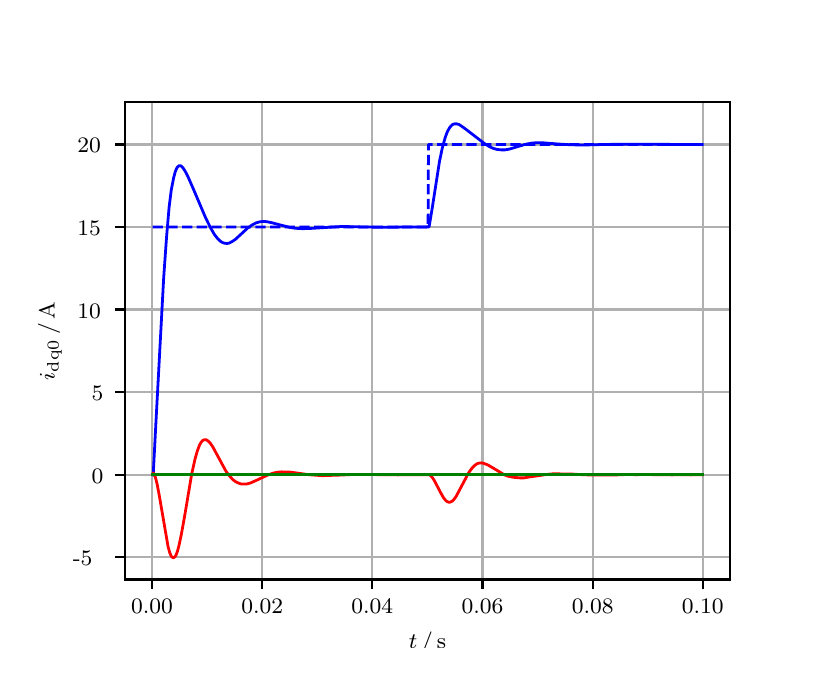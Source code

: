 \begingroup%
\makeatletter%
\begin{pgfpicture}%
\pgfpathrectangle{\pgfpointorigin}{\pgfqpoint{3.9in}{3.1in}}%
\pgfusepath{use as bounding box, clip}%
\begin{pgfscope}%
\pgfsetbuttcap%
\pgfsetmiterjoin%
\definecolor{currentfill}{rgb}{1.0,1.0,1.0}%
\pgfsetfillcolor{currentfill}%
\pgfsetlinewidth{0.0pt}%
\definecolor{currentstroke}{rgb}{1.0,1.0,1.0}%
\pgfsetstrokecolor{currentstroke}%
\pgfsetdash{}{0pt}%
\pgfpathmoveto{\pgfqpoint{0.0in}{0.0in}}%
\pgfpathlineto{\pgfqpoint{3.9in}{0.0in}}%
\pgfpathlineto{\pgfqpoint{3.9in}{3.1in}}%
\pgfpathlineto{\pgfqpoint{0.0in}{3.1in}}%
\pgfpathclose%
\pgfusepath{fill}%
\end{pgfscope}%
\begin{pgfscope}%
\pgfsetbuttcap%
\pgfsetmiterjoin%
\definecolor{currentfill}{rgb}{1.0,1.0,1.0}%
\pgfsetfillcolor{currentfill}%
\pgfsetlinewidth{0.0pt}%
\definecolor{currentstroke}{rgb}{0.0,0.0,0.0}%
\pgfsetstrokecolor{currentstroke}%
\pgfsetstrokeopacity{0.0}%
\pgfsetdash{}{0pt}%
\pgfpathmoveto{\pgfqpoint{0.487in}{0.341in}}%
\pgfpathlineto{\pgfqpoint{3.51in}{0.341in}}%
\pgfpathlineto{\pgfqpoint{3.51in}{2.728in}}%
\pgfpathlineto{\pgfqpoint{0.487in}{2.728in}}%
\pgfpathclose%
\pgfusepath{fill}%
\end{pgfscope}%
\begin{pgfscope}%
\pgfpathrectangle{\pgfqpoint{0.487in}{0.341in}}{\pgfqpoint{3.022in}{2.387in}}%
\pgfusepath{clip}%
\pgfsetrectcap%
\pgfsetroundjoin%
\pgfsetlinewidth{0.803pt}%
\definecolor{currentstroke}{rgb}{0.69,0.69,0.69}%
\pgfsetstrokecolor{currentstroke}%
\pgfsetdash{}{0pt}%
\pgfpathmoveto{\pgfqpoint{0.622in}{0.341in}}%
\pgfpathlineto{\pgfqpoint{0.622in}{2.728in}}%
\pgfusepath{stroke}%
\end{pgfscope}%
\begin{pgfscope}%
\pgfsetbuttcap%
\pgfsetroundjoin%
\definecolor{currentfill}{rgb}{0.0,0.0,0.0}%
\pgfsetfillcolor{currentfill}%
\pgfsetlinewidth{0.803pt}%
\definecolor{currentstroke}{rgb}{0.0,0.0,0.0}%
\pgfsetstrokecolor{currentstroke}%
\pgfsetdash{}{0pt}%
\pgfsys@defobject{currentmarker}{\pgfqpoint{0.0in}{-0.049in}}{\pgfqpoint{0.0in}{0.0in}}{%
\pgfpathmoveto{\pgfqpoint{0.0in}{0.0in}}%
\pgfpathlineto{\pgfqpoint{0.0in}{-0.049in}}%
\pgfusepath{stroke,fill}%
}%
\begin{pgfscope}%
\pgfsys@transformshift{0.622in}{0.341in}%
\pgfsys@useobject{currentmarker}{}%
\end{pgfscope}%
\end{pgfscope}%
\begin{pgfscope}%
\definecolor{textcolor}{rgb}{0.0,0.0,0.0}%
\pgfsetstrokecolor{textcolor}%
\pgfsetfillcolor{textcolor}%
\pgftext[x=0.622in,y=0.244in,,top]{\color{textcolor}\rmfamily\fontsize{8.0}{9.6}\selectfont 0.00}%
\end{pgfscope}%
\begin{pgfscope}%
\pgfpathrectangle{\pgfqpoint{0.487in}{0.341in}}{\pgfqpoint{3.022in}{2.387in}}%
\pgfusepath{clip}%
\pgfsetrectcap%
\pgfsetroundjoin%
\pgfsetlinewidth{0.803pt}%
\definecolor{currentstroke}{rgb}{0.69,0.69,0.69}%
\pgfsetstrokecolor{currentstroke}%
\pgfsetdash{}{0pt}%
\pgfpathmoveto{\pgfqpoint{1.173in}{0.341in}}%
\pgfpathlineto{\pgfqpoint{1.173in}{2.728in}}%
\pgfusepath{stroke}%
\end{pgfscope}%
\begin{pgfscope}%
\pgfsetbuttcap%
\pgfsetroundjoin%
\definecolor{currentfill}{rgb}{0.0,0.0,0.0}%
\pgfsetfillcolor{currentfill}%
\pgfsetlinewidth{0.803pt}%
\definecolor{currentstroke}{rgb}{0.0,0.0,0.0}%
\pgfsetstrokecolor{currentstroke}%
\pgfsetdash{}{0pt}%
\pgfsys@defobject{currentmarker}{\pgfqpoint{0.0in}{-0.049in}}{\pgfqpoint{0.0in}{0.0in}}{%
\pgfpathmoveto{\pgfqpoint{0.0in}{0.0in}}%
\pgfpathlineto{\pgfqpoint{0.0in}{-0.049in}}%
\pgfusepath{stroke,fill}%
}%
\begin{pgfscope}%
\pgfsys@transformshift{1.173in}{0.341in}%
\pgfsys@useobject{currentmarker}{}%
\end{pgfscope}%
\end{pgfscope}%
\begin{pgfscope}%
\definecolor{textcolor}{rgb}{0.0,0.0,0.0}%
\pgfsetstrokecolor{textcolor}%
\pgfsetfillcolor{textcolor}%
\pgftext[x=1.173in,y=0.244in,,top]{\color{textcolor}\rmfamily\fontsize{8.0}{9.6}\selectfont 0.02}%
\end{pgfscope}%
\begin{pgfscope}%
\pgfpathrectangle{\pgfqpoint{0.487in}{0.341in}}{\pgfqpoint{3.022in}{2.387in}}%
\pgfusepath{clip}%
\pgfsetrectcap%
\pgfsetroundjoin%
\pgfsetlinewidth{0.803pt}%
\definecolor{currentstroke}{rgb}{0.69,0.69,0.69}%
\pgfsetstrokecolor{currentstroke}%
\pgfsetdash{}{0pt}%
\pgfpathmoveto{\pgfqpoint{1.723in}{0.341in}}%
\pgfpathlineto{\pgfqpoint{1.723in}{2.728in}}%
\pgfusepath{stroke}%
\end{pgfscope}%
\begin{pgfscope}%
\pgfsetbuttcap%
\pgfsetroundjoin%
\definecolor{currentfill}{rgb}{0.0,0.0,0.0}%
\pgfsetfillcolor{currentfill}%
\pgfsetlinewidth{0.803pt}%
\definecolor{currentstroke}{rgb}{0.0,0.0,0.0}%
\pgfsetstrokecolor{currentstroke}%
\pgfsetdash{}{0pt}%
\pgfsys@defobject{currentmarker}{\pgfqpoint{0.0in}{-0.049in}}{\pgfqpoint{0.0in}{0.0in}}{%
\pgfpathmoveto{\pgfqpoint{0.0in}{0.0in}}%
\pgfpathlineto{\pgfqpoint{0.0in}{-0.049in}}%
\pgfusepath{stroke,fill}%
}%
\begin{pgfscope}%
\pgfsys@transformshift{1.723in}{0.341in}%
\pgfsys@useobject{currentmarker}{}%
\end{pgfscope}%
\end{pgfscope}%
\begin{pgfscope}%
\definecolor{textcolor}{rgb}{0.0,0.0,0.0}%
\pgfsetstrokecolor{textcolor}%
\pgfsetfillcolor{textcolor}%
\pgftext[x=1.723in,y=0.244in,,top]{\color{textcolor}\rmfamily\fontsize{8.0}{9.6}\selectfont 0.04}%
\end{pgfscope}%
\begin{pgfscope}%
\pgfpathrectangle{\pgfqpoint{0.487in}{0.341in}}{\pgfqpoint{3.022in}{2.387in}}%
\pgfusepath{clip}%
\pgfsetrectcap%
\pgfsetroundjoin%
\pgfsetlinewidth{0.803pt}%
\definecolor{currentstroke}{rgb}{0.69,0.69,0.69}%
\pgfsetstrokecolor{currentstroke}%
\pgfsetdash{}{0pt}%
\pgfpathmoveto{\pgfqpoint{2.274in}{0.341in}}%
\pgfpathlineto{\pgfqpoint{2.274in}{2.728in}}%
\pgfusepath{stroke}%
\end{pgfscope}%
\begin{pgfscope}%
\pgfsetbuttcap%
\pgfsetroundjoin%
\definecolor{currentfill}{rgb}{0.0,0.0,0.0}%
\pgfsetfillcolor{currentfill}%
\pgfsetlinewidth{0.803pt}%
\definecolor{currentstroke}{rgb}{0.0,0.0,0.0}%
\pgfsetstrokecolor{currentstroke}%
\pgfsetdash{}{0pt}%
\pgfsys@defobject{currentmarker}{\pgfqpoint{0.0in}{-0.049in}}{\pgfqpoint{0.0in}{0.0in}}{%
\pgfpathmoveto{\pgfqpoint{0.0in}{0.0in}}%
\pgfpathlineto{\pgfqpoint{0.0in}{-0.049in}}%
\pgfusepath{stroke,fill}%
}%
\begin{pgfscope}%
\pgfsys@transformshift{2.274in}{0.341in}%
\pgfsys@useobject{currentmarker}{}%
\end{pgfscope}%
\end{pgfscope}%
\begin{pgfscope}%
\definecolor{textcolor}{rgb}{0.0,0.0,0.0}%
\pgfsetstrokecolor{textcolor}%
\pgfsetfillcolor{textcolor}%
\pgftext[x=2.274in,y=0.244in,,top]{\color{textcolor}\rmfamily\fontsize{8.0}{9.6}\selectfont 0.06}%
\end{pgfscope}%
\begin{pgfscope}%
\pgfpathrectangle{\pgfqpoint{0.487in}{0.341in}}{\pgfqpoint{3.022in}{2.387in}}%
\pgfusepath{clip}%
\pgfsetrectcap%
\pgfsetroundjoin%
\pgfsetlinewidth{0.803pt}%
\definecolor{currentstroke}{rgb}{0.69,0.69,0.69}%
\pgfsetstrokecolor{currentstroke}%
\pgfsetdash{}{0pt}%
\pgfpathmoveto{\pgfqpoint{2.825in}{0.341in}}%
\pgfpathlineto{\pgfqpoint{2.825in}{2.728in}}%
\pgfusepath{stroke}%
\end{pgfscope}%
\begin{pgfscope}%
\pgfsetbuttcap%
\pgfsetroundjoin%
\definecolor{currentfill}{rgb}{0.0,0.0,0.0}%
\pgfsetfillcolor{currentfill}%
\pgfsetlinewidth{0.803pt}%
\definecolor{currentstroke}{rgb}{0.0,0.0,0.0}%
\pgfsetstrokecolor{currentstroke}%
\pgfsetdash{}{0pt}%
\pgfsys@defobject{currentmarker}{\pgfqpoint{0.0in}{-0.049in}}{\pgfqpoint{0.0in}{0.0in}}{%
\pgfpathmoveto{\pgfqpoint{0.0in}{0.0in}}%
\pgfpathlineto{\pgfqpoint{0.0in}{-0.049in}}%
\pgfusepath{stroke,fill}%
}%
\begin{pgfscope}%
\pgfsys@transformshift{2.825in}{0.341in}%
\pgfsys@useobject{currentmarker}{}%
\end{pgfscope}%
\end{pgfscope}%
\begin{pgfscope}%
\definecolor{textcolor}{rgb}{0.0,0.0,0.0}%
\pgfsetstrokecolor{textcolor}%
\pgfsetfillcolor{textcolor}%
\pgftext[x=2.825in,y=0.244in,,top]{\color{textcolor}\rmfamily\fontsize{8.0}{9.6}\selectfont 0.08}%
\end{pgfscope}%
\begin{pgfscope}%
\pgfpathrectangle{\pgfqpoint{0.487in}{0.341in}}{\pgfqpoint{3.022in}{2.387in}}%
\pgfusepath{clip}%
\pgfsetrectcap%
\pgfsetroundjoin%
\pgfsetlinewidth{0.803pt}%
\definecolor{currentstroke}{rgb}{0.69,0.69,0.69}%
\pgfsetstrokecolor{currentstroke}%
\pgfsetdash{}{0pt}%
\pgfpathmoveto{\pgfqpoint{3.375in}{0.341in}}%
\pgfpathlineto{\pgfqpoint{3.375in}{2.728in}}%
\pgfusepath{stroke}%
\end{pgfscope}%
\begin{pgfscope}%
\pgfsetbuttcap%
\pgfsetroundjoin%
\definecolor{currentfill}{rgb}{0.0,0.0,0.0}%
\pgfsetfillcolor{currentfill}%
\pgfsetlinewidth{0.803pt}%
\definecolor{currentstroke}{rgb}{0.0,0.0,0.0}%
\pgfsetstrokecolor{currentstroke}%
\pgfsetdash{}{0pt}%
\pgfsys@defobject{currentmarker}{\pgfqpoint{0.0in}{-0.049in}}{\pgfqpoint{0.0in}{0.0in}}{%
\pgfpathmoveto{\pgfqpoint{0.0in}{0.0in}}%
\pgfpathlineto{\pgfqpoint{0.0in}{-0.049in}}%
\pgfusepath{stroke,fill}%
}%
\begin{pgfscope}%
\pgfsys@transformshift{3.375in}{0.341in}%
\pgfsys@useobject{currentmarker}{}%
\end{pgfscope}%
\end{pgfscope}%
\begin{pgfscope}%
\definecolor{textcolor}{rgb}{0.0,0.0,0.0}%
\pgfsetstrokecolor{textcolor}%
\pgfsetfillcolor{textcolor}%
\pgftext[x=3.375in,y=0.244in,,top]{\color{textcolor}\rmfamily\fontsize{8.0}{9.6}\selectfont 0.10}%
\end{pgfscope}%
\begin{pgfscope}%
\definecolor{textcolor}{rgb}{0.0,0.0,0.0}%
\pgfsetstrokecolor{textcolor}%
\pgfsetfillcolor{textcolor}%
\pgftext[x=1.999in,y=0.081in,,top]{\color{textcolor}\rmfamily\fontsize{8.0}{9.6}\selectfont \(\displaystyle t\,/\,\mathrm{s}\)}%
\end{pgfscope}%
\begin{pgfscope}%
\pgfpathrectangle{\pgfqpoint{0.487in}{0.341in}}{\pgfqpoint{3.022in}{2.387in}}%
\pgfusepath{clip}%
\pgfsetrectcap%
\pgfsetroundjoin%
\pgfsetlinewidth{0.803pt}%
\definecolor{currentstroke}{rgb}{0.69,0.69,0.69}%
\pgfsetstrokecolor{currentstroke}%
\pgfsetdash{}{0pt}%
\pgfpathmoveto{\pgfqpoint{0.487in}{0.452in}}%
\pgfpathlineto{\pgfqpoint{3.51in}{0.452in}}%
\pgfusepath{stroke}%
\end{pgfscope}%
\begin{pgfscope}%
\pgfsetbuttcap%
\pgfsetroundjoin%
\definecolor{currentfill}{rgb}{0.0,0.0,0.0}%
\pgfsetfillcolor{currentfill}%
\pgfsetlinewidth{0.803pt}%
\definecolor{currentstroke}{rgb}{0.0,0.0,0.0}%
\pgfsetstrokecolor{currentstroke}%
\pgfsetdash{}{0pt}%
\pgfsys@defobject{currentmarker}{\pgfqpoint{-0.049in}{0.0in}}{\pgfqpoint{-0.0in}{0.0in}}{%
\pgfpathmoveto{\pgfqpoint{-0.0in}{0.0in}}%
\pgfpathlineto{\pgfqpoint{-0.049in}{0.0in}}%
\pgfusepath{stroke,fill}%
}%
\begin{pgfscope}%
\pgfsys@transformshift{0.487in}{0.452in}%
\pgfsys@useobject{currentmarker}{}%
\end{pgfscope}%
\end{pgfscope}%
\begin{pgfscope}%
\definecolor{textcolor}{rgb}{0.0,0.0,0.0}%
\pgfsetstrokecolor{textcolor}%
\pgfsetfillcolor{textcolor}%
\pgftext[x=0.226in, y=0.41in, left, base]{\color{textcolor}\rmfamily\fontsize{8.0}{9.6}\selectfont −5}%
\end{pgfscope}%
\begin{pgfscope}%
\pgfpathrectangle{\pgfqpoint{0.487in}{0.341in}}{\pgfqpoint{3.022in}{2.387in}}%
\pgfusepath{clip}%
\pgfsetrectcap%
\pgfsetroundjoin%
\pgfsetlinewidth{0.803pt}%
\definecolor{currentstroke}{rgb}{0.69,0.69,0.69}%
\pgfsetstrokecolor{currentstroke}%
\pgfsetdash{}{0pt}%
\pgfpathmoveto{\pgfqpoint{0.487in}{0.865in}}%
\pgfpathlineto{\pgfqpoint{3.51in}{0.865in}}%
\pgfusepath{stroke}%
\end{pgfscope}%
\begin{pgfscope}%
\pgfsetbuttcap%
\pgfsetroundjoin%
\definecolor{currentfill}{rgb}{0.0,0.0,0.0}%
\pgfsetfillcolor{currentfill}%
\pgfsetlinewidth{0.803pt}%
\definecolor{currentstroke}{rgb}{0.0,0.0,0.0}%
\pgfsetstrokecolor{currentstroke}%
\pgfsetdash{}{0pt}%
\pgfsys@defobject{currentmarker}{\pgfqpoint{-0.049in}{0.0in}}{\pgfqpoint{-0.0in}{0.0in}}{%
\pgfpathmoveto{\pgfqpoint{-0.0in}{0.0in}}%
\pgfpathlineto{\pgfqpoint{-0.049in}{0.0in}}%
\pgfusepath{stroke,fill}%
}%
\begin{pgfscope}%
\pgfsys@transformshift{0.487in}{0.865in}%
\pgfsys@useobject{currentmarker}{}%
\end{pgfscope}%
\end{pgfscope}%
\begin{pgfscope}%
\definecolor{textcolor}{rgb}{0.0,0.0,0.0}%
\pgfsetstrokecolor{textcolor}%
\pgfsetfillcolor{textcolor}%
\pgftext[x=0.32in, y=0.823in, left, base]{\color{textcolor}\rmfamily\fontsize{8.0}{9.6}\selectfont 0}%
\end{pgfscope}%
\begin{pgfscope}%
\pgfpathrectangle{\pgfqpoint{0.487in}{0.341in}}{\pgfqpoint{3.022in}{2.387in}}%
\pgfusepath{clip}%
\pgfsetrectcap%
\pgfsetroundjoin%
\pgfsetlinewidth{0.803pt}%
\definecolor{currentstroke}{rgb}{0.69,0.69,0.69}%
\pgfsetstrokecolor{currentstroke}%
\pgfsetdash{}{0pt}%
\pgfpathmoveto{\pgfqpoint{0.487in}{1.278in}}%
\pgfpathlineto{\pgfqpoint{3.51in}{1.278in}}%
\pgfusepath{stroke}%
\end{pgfscope}%
\begin{pgfscope}%
\pgfsetbuttcap%
\pgfsetroundjoin%
\definecolor{currentfill}{rgb}{0.0,0.0,0.0}%
\pgfsetfillcolor{currentfill}%
\pgfsetlinewidth{0.803pt}%
\definecolor{currentstroke}{rgb}{0.0,0.0,0.0}%
\pgfsetstrokecolor{currentstroke}%
\pgfsetdash{}{0pt}%
\pgfsys@defobject{currentmarker}{\pgfqpoint{-0.049in}{0.0in}}{\pgfqpoint{-0.0in}{0.0in}}{%
\pgfpathmoveto{\pgfqpoint{-0.0in}{0.0in}}%
\pgfpathlineto{\pgfqpoint{-0.049in}{0.0in}}%
\pgfusepath{stroke,fill}%
}%
\begin{pgfscope}%
\pgfsys@transformshift{0.487in}{1.278in}%
\pgfsys@useobject{currentmarker}{}%
\end{pgfscope}%
\end{pgfscope}%
\begin{pgfscope}%
\definecolor{textcolor}{rgb}{0.0,0.0,0.0}%
\pgfsetstrokecolor{textcolor}%
\pgfsetfillcolor{textcolor}%
\pgftext[x=0.32in, y=1.236in, left, base]{\color{textcolor}\rmfamily\fontsize{8.0}{9.6}\selectfont 5}%
\end{pgfscope}%
\begin{pgfscope}%
\pgfpathrectangle{\pgfqpoint{0.487in}{0.341in}}{\pgfqpoint{3.022in}{2.387in}}%
\pgfusepath{clip}%
\pgfsetrectcap%
\pgfsetroundjoin%
\pgfsetlinewidth{0.803pt}%
\definecolor{currentstroke}{rgb}{0.69,0.69,0.69}%
\pgfsetstrokecolor{currentstroke}%
\pgfsetdash{}{0pt}%
\pgfpathmoveto{\pgfqpoint{0.487in}{1.691in}}%
\pgfpathlineto{\pgfqpoint{3.51in}{1.691in}}%
\pgfusepath{stroke}%
\end{pgfscope}%
\begin{pgfscope}%
\pgfsetbuttcap%
\pgfsetroundjoin%
\definecolor{currentfill}{rgb}{0.0,0.0,0.0}%
\pgfsetfillcolor{currentfill}%
\pgfsetlinewidth{0.803pt}%
\definecolor{currentstroke}{rgb}{0.0,0.0,0.0}%
\pgfsetstrokecolor{currentstroke}%
\pgfsetdash{}{0pt}%
\pgfsys@defobject{currentmarker}{\pgfqpoint{-0.049in}{0.0in}}{\pgfqpoint{-0.0in}{0.0in}}{%
\pgfpathmoveto{\pgfqpoint{-0.0in}{0.0in}}%
\pgfpathlineto{\pgfqpoint{-0.049in}{0.0in}}%
\pgfusepath{stroke,fill}%
}%
\begin{pgfscope}%
\pgfsys@transformshift{0.487in}{1.691in}%
\pgfsys@useobject{currentmarker}{}%
\end{pgfscope}%
\end{pgfscope}%
\begin{pgfscope}%
\definecolor{textcolor}{rgb}{0.0,0.0,0.0}%
\pgfsetstrokecolor{textcolor}%
\pgfsetfillcolor{textcolor}%
\pgftext[x=0.249in, y=1.648in, left, base]{\color{textcolor}\rmfamily\fontsize{8.0}{9.6}\selectfont 10}%
\end{pgfscope}%
\begin{pgfscope}%
\pgfpathrectangle{\pgfqpoint{0.487in}{0.341in}}{\pgfqpoint{3.022in}{2.387in}}%
\pgfusepath{clip}%
\pgfsetrectcap%
\pgfsetroundjoin%
\pgfsetlinewidth{0.803pt}%
\definecolor{currentstroke}{rgb}{0.69,0.69,0.69}%
\pgfsetstrokecolor{currentstroke}%
\pgfsetdash{}{0pt}%
\pgfpathmoveto{\pgfqpoint{0.487in}{2.103in}}%
\pgfpathlineto{\pgfqpoint{3.51in}{2.103in}}%
\pgfusepath{stroke}%
\end{pgfscope}%
\begin{pgfscope}%
\pgfsetbuttcap%
\pgfsetroundjoin%
\definecolor{currentfill}{rgb}{0.0,0.0,0.0}%
\pgfsetfillcolor{currentfill}%
\pgfsetlinewidth{0.803pt}%
\definecolor{currentstroke}{rgb}{0.0,0.0,0.0}%
\pgfsetstrokecolor{currentstroke}%
\pgfsetdash{}{0pt}%
\pgfsys@defobject{currentmarker}{\pgfqpoint{-0.049in}{0.0in}}{\pgfqpoint{-0.0in}{0.0in}}{%
\pgfpathmoveto{\pgfqpoint{-0.0in}{0.0in}}%
\pgfpathlineto{\pgfqpoint{-0.049in}{0.0in}}%
\pgfusepath{stroke,fill}%
}%
\begin{pgfscope}%
\pgfsys@transformshift{0.487in}{2.103in}%
\pgfsys@useobject{currentmarker}{}%
\end{pgfscope}%
\end{pgfscope}%
\begin{pgfscope}%
\definecolor{textcolor}{rgb}{0.0,0.0,0.0}%
\pgfsetstrokecolor{textcolor}%
\pgfsetfillcolor{textcolor}%
\pgftext[x=0.249in, y=2.061in, left, base]{\color{textcolor}\rmfamily\fontsize{8.0}{9.6}\selectfont 15}%
\end{pgfscope}%
\begin{pgfscope}%
\pgfpathrectangle{\pgfqpoint{0.487in}{0.341in}}{\pgfqpoint{3.022in}{2.387in}}%
\pgfusepath{clip}%
\pgfsetrectcap%
\pgfsetroundjoin%
\pgfsetlinewidth{0.803pt}%
\definecolor{currentstroke}{rgb}{0.69,0.69,0.69}%
\pgfsetstrokecolor{currentstroke}%
\pgfsetdash{}{0pt}%
\pgfpathmoveto{\pgfqpoint{0.487in}{2.516in}}%
\pgfpathlineto{\pgfqpoint{3.51in}{2.516in}}%
\pgfusepath{stroke}%
\end{pgfscope}%
\begin{pgfscope}%
\pgfsetbuttcap%
\pgfsetroundjoin%
\definecolor{currentfill}{rgb}{0.0,0.0,0.0}%
\pgfsetfillcolor{currentfill}%
\pgfsetlinewidth{0.803pt}%
\definecolor{currentstroke}{rgb}{0.0,0.0,0.0}%
\pgfsetstrokecolor{currentstroke}%
\pgfsetdash{}{0pt}%
\pgfsys@defobject{currentmarker}{\pgfqpoint{-0.049in}{0.0in}}{\pgfqpoint{-0.0in}{0.0in}}{%
\pgfpathmoveto{\pgfqpoint{-0.0in}{0.0in}}%
\pgfpathlineto{\pgfqpoint{-0.049in}{0.0in}}%
\pgfusepath{stroke,fill}%
}%
\begin{pgfscope}%
\pgfsys@transformshift{0.487in}{2.516in}%
\pgfsys@useobject{currentmarker}{}%
\end{pgfscope}%
\end{pgfscope}%
\begin{pgfscope}%
\definecolor{textcolor}{rgb}{0.0,0.0,0.0}%
\pgfsetstrokecolor{textcolor}%
\pgfsetfillcolor{textcolor}%
\pgftext[x=0.249in, y=2.474in, left, base]{\color{textcolor}\rmfamily\fontsize{8.0}{9.6}\selectfont 20}%
\end{pgfscope}%
\begin{pgfscope}%
\definecolor{textcolor}{rgb}{0.0,0.0,0.0}%
\pgfsetstrokecolor{textcolor}%
\pgfsetfillcolor{textcolor}%
\pgftext[x=0.171in,y=1.534in,,bottom,rotate=90.0]{\color{textcolor}\rmfamily\fontsize{8.0}{9.6}\selectfont \(\displaystyle i_{\mathrm{dq0}}\,/\,\mathrm{A}\)}%
\end{pgfscope}%
\begin{pgfscope}%
\pgfpathrectangle{\pgfqpoint{0.487in}{0.341in}}{\pgfqpoint{3.022in}{2.387in}}%
\pgfusepath{clip}%
\pgfsetrectcap%
\pgfsetroundjoin%
\pgfsetlinewidth{1.004pt}%
\definecolor{currentstroke}{rgb}{0.0,0.0,1.0}%
\pgfsetstrokecolor{currentstroke}%
\pgfsetdash{}{0pt}%
\pgfpathmoveto{\pgfqpoint{0.625in}{0.865in}}%
\pgfpathlineto{\pgfqpoint{0.628in}{0.871in}}%
\pgfpathlineto{\pgfqpoint{0.641in}{1.121in}}%
\pgfpathlineto{\pgfqpoint{0.68in}{1.849in}}%
\pgfpathlineto{\pgfqpoint{0.694in}{2.048in}}%
\pgfpathlineto{\pgfqpoint{0.707in}{2.201in}}%
\pgfpathlineto{\pgfqpoint{0.718in}{2.289in}}%
\pgfpathlineto{\pgfqpoint{0.73in}{2.35in}}%
\pgfpathlineto{\pgfqpoint{0.738in}{2.38in}}%
\pgfpathlineto{\pgfqpoint{0.746in}{2.399in}}%
\pgfpathlineto{\pgfqpoint{0.752in}{2.406in}}%
\pgfpathlineto{\pgfqpoint{0.757in}{2.41in}}%
\pgfpathlineto{\pgfqpoint{0.763in}{2.41in}}%
\pgfpathlineto{\pgfqpoint{0.768in}{2.408in}}%
\pgfpathlineto{\pgfqpoint{0.776in}{2.4in}}%
\pgfpathlineto{\pgfqpoint{0.787in}{2.383in}}%
\pgfpathlineto{\pgfqpoint{0.801in}{2.356in}}%
\pgfpathlineto{\pgfqpoint{0.826in}{2.299in}}%
\pgfpathlineto{\pgfqpoint{0.889in}{2.151in}}%
\pgfpathlineto{\pgfqpoint{0.914in}{2.1in}}%
\pgfpathlineto{\pgfqpoint{0.933in}{2.067in}}%
\pgfpathlineto{\pgfqpoint{0.95in}{2.045in}}%
\pgfpathlineto{\pgfqpoint{0.964in}{2.032in}}%
\pgfpathlineto{\pgfqpoint{0.975in}{2.025in}}%
\pgfpathlineto{\pgfqpoint{0.986in}{2.022in}}%
\pgfpathlineto{\pgfqpoint{0.997in}{2.021in}}%
\pgfpathlineto{\pgfqpoint{1.008in}{2.023in}}%
\pgfpathlineto{\pgfqpoint{1.021in}{2.03in}}%
\pgfpathlineto{\pgfqpoint{1.038in}{2.041in}}%
\pgfpathlineto{\pgfqpoint{1.063in}{2.064in}}%
\pgfpathlineto{\pgfqpoint{1.101in}{2.099in}}%
\pgfpathlineto{\pgfqpoint{1.123in}{2.114in}}%
\pgfpathlineto{\pgfqpoint{1.142in}{2.124in}}%
\pgfpathlineto{\pgfqpoint{1.159in}{2.129in}}%
\pgfpathlineto{\pgfqpoint{1.176in}{2.131in}}%
\pgfpathlineto{\pgfqpoint{1.195in}{2.13in}}%
\pgfpathlineto{\pgfqpoint{1.22in}{2.125in}}%
\pgfpathlineto{\pgfqpoint{1.261in}{2.114in}}%
\pgfpathlineto{\pgfqpoint{1.308in}{2.102in}}%
\pgfpathlineto{\pgfqpoint{1.338in}{2.097in}}%
\pgfpathlineto{\pgfqpoint{1.374in}{2.095in}}%
\pgfpathlineto{\pgfqpoint{1.41in}{2.096in}}%
\pgfpathlineto{\pgfqpoint{1.572in}{2.106in}}%
\pgfpathlineto{\pgfqpoint{1.657in}{2.104in}}%
\pgfpathlineto{\pgfqpoint{1.762in}{2.102in}}%
\pgfpathlineto{\pgfqpoint{2.007in}{2.104in}}%
\pgfpathlineto{\pgfqpoint{2.021in}{2.187in}}%
\pgfpathlineto{\pgfqpoint{2.059in}{2.431in}}%
\pgfpathlineto{\pgfqpoint{2.073in}{2.498in}}%
\pgfpathlineto{\pgfqpoint{2.087in}{2.549in}}%
\pgfpathlineto{\pgfqpoint{2.098in}{2.579in}}%
\pgfpathlineto{\pgfqpoint{2.109in}{2.599in}}%
\pgfpathlineto{\pgfqpoint{2.117in}{2.609in}}%
\pgfpathlineto{\pgfqpoint{2.125in}{2.616in}}%
\pgfpathlineto{\pgfqpoint{2.134in}{2.619in}}%
\pgfpathlineto{\pgfqpoint{2.145in}{2.619in}}%
\pgfpathlineto{\pgfqpoint{2.156in}{2.616in}}%
\pgfpathlineto{\pgfqpoint{2.169in}{2.608in}}%
\pgfpathlineto{\pgfqpoint{2.191in}{2.592in}}%
\pgfpathlineto{\pgfqpoint{2.282in}{2.522in}}%
\pgfpathlineto{\pgfqpoint{2.307in}{2.506in}}%
\pgfpathlineto{\pgfqpoint{2.329in}{2.496in}}%
\pgfpathlineto{\pgfqpoint{2.348in}{2.491in}}%
\pgfpathlineto{\pgfqpoint{2.368in}{2.489in}}%
\pgfpathlineto{\pgfqpoint{2.387in}{2.489in}}%
\pgfpathlineto{\pgfqpoint{2.409in}{2.493in}}%
\pgfpathlineto{\pgfqpoint{2.439in}{2.502in}}%
\pgfpathlineto{\pgfqpoint{2.489in}{2.517in}}%
\pgfpathlineto{\pgfqpoint{2.522in}{2.523in}}%
\pgfpathlineto{\pgfqpoint{2.549in}{2.525in}}%
\pgfpathlineto{\pgfqpoint{2.582in}{2.524in}}%
\pgfpathlineto{\pgfqpoint{2.643in}{2.519in}}%
\pgfpathlineto{\pgfqpoint{2.704in}{2.515in}}%
\pgfpathlineto{\pgfqpoint{2.77in}{2.513in}}%
\pgfpathlineto{\pgfqpoint{2.883in}{2.516in}}%
\pgfpathlineto{\pgfqpoint{2.96in}{2.517in}}%
\pgfpathlineto{\pgfqpoint{3.373in}{2.516in}}%
\pgfpathlineto{\pgfqpoint{3.373in}{2.516in}}%
\pgfusepath{stroke}%
\end{pgfscope}%
\begin{pgfscope}%
\pgfpathrectangle{\pgfqpoint{0.487in}{0.341in}}{\pgfqpoint{3.022in}{2.387in}}%
\pgfusepath{clip}%
\pgfsetrectcap%
\pgfsetroundjoin%
\pgfsetlinewidth{1.004pt}%
\definecolor{currentstroke}{rgb}{1.0,0.0,0.0}%
\pgfsetstrokecolor{currentstroke}%
\pgfsetdash{}{0pt}%
\pgfpathmoveto{\pgfqpoint{0.625in}{0.865in}}%
\pgfpathlineto{\pgfqpoint{0.628in}{0.874in}}%
\pgfpathlineto{\pgfqpoint{0.633in}{0.866in}}%
\pgfpathlineto{\pgfqpoint{0.639in}{0.851in}}%
\pgfpathlineto{\pgfqpoint{0.647in}{0.819in}}%
\pgfpathlineto{\pgfqpoint{0.658in}{0.761in}}%
\pgfpathlineto{\pgfqpoint{0.702in}{0.505in}}%
\pgfpathlineto{\pgfqpoint{0.71in}{0.476in}}%
\pgfpathlineto{\pgfqpoint{0.718in}{0.457in}}%
\pgfpathlineto{\pgfqpoint{0.724in}{0.451in}}%
\pgfpathlineto{\pgfqpoint{0.73in}{0.45in}}%
\pgfpathlineto{\pgfqpoint{0.735in}{0.453in}}%
\pgfpathlineto{\pgfqpoint{0.741in}{0.461in}}%
\pgfpathlineto{\pgfqpoint{0.749in}{0.482in}}%
\pgfpathlineto{\pgfqpoint{0.757in}{0.513in}}%
\pgfpathlineto{\pgfqpoint{0.768in}{0.565in}}%
\pgfpathlineto{\pgfqpoint{0.785in}{0.659in}}%
\pgfpathlineto{\pgfqpoint{0.82in}{0.868in}}%
\pgfpathlineto{\pgfqpoint{0.837in}{0.944in}}%
\pgfpathlineto{\pgfqpoint{0.848in}{0.983in}}%
\pgfpathlineto{\pgfqpoint{0.859in}{1.012in}}%
\pgfpathlineto{\pgfqpoint{0.867in}{1.027in}}%
\pgfpathlineto{\pgfqpoint{0.875in}{1.036in}}%
\pgfpathlineto{\pgfqpoint{0.884in}{1.04in}}%
\pgfpathlineto{\pgfqpoint{0.892in}{1.04in}}%
\pgfpathlineto{\pgfqpoint{0.9in}{1.035in}}%
\pgfpathlineto{\pgfqpoint{0.911in}{1.025in}}%
\pgfpathlineto{\pgfqpoint{0.925in}{1.005in}}%
\pgfpathlineto{\pgfqpoint{0.944in}{0.97in}}%
\pgfpathlineto{\pgfqpoint{0.991in}{0.883in}}%
\pgfpathlineto{\pgfqpoint{1.008in}{0.86in}}%
\pgfpathlineto{\pgfqpoint{1.024in}{0.842in}}%
\pgfpathlineto{\pgfqpoint{1.038in}{0.831in}}%
\pgfpathlineto{\pgfqpoint{1.052in}{0.824in}}%
\pgfpathlineto{\pgfqpoint{1.065in}{0.819in}}%
\pgfpathlineto{\pgfqpoint{1.082in}{0.818in}}%
\pgfpathlineto{\pgfqpoint{1.098in}{0.819in}}%
\pgfpathlineto{\pgfqpoint{1.115in}{0.824in}}%
\pgfpathlineto{\pgfqpoint{1.14in}{0.835in}}%
\pgfpathlineto{\pgfqpoint{1.198in}{0.862in}}%
\pgfpathlineto{\pgfqpoint{1.225in}{0.872in}}%
\pgfpathlineto{\pgfqpoint{1.247in}{0.877in}}%
\pgfpathlineto{\pgfqpoint{1.269in}{0.879in}}%
\pgfpathlineto{\pgfqpoint{1.31in}{0.878in}}%
\pgfpathlineto{\pgfqpoint{1.341in}{0.874in}}%
\pgfpathlineto{\pgfqpoint{1.404in}{0.865in}}%
\pgfpathlineto{\pgfqpoint{1.473in}{0.86in}}%
\pgfpathlineto{\pgfqpoint{1.564in}{0.863in}}%
\pgfpathlineto{\pgfqpoint{1.627in}{0.866in}}%
\pgfpathlineto{\pgfqpoint{1.674in}{0.866in}}%
\pgfpathlineto{\pgfqpoint{1.718in}{0.866in}}%
\pgfpathlineto{\pgfqpoint{1.759in}{0.865in}}%
\pgfpathlineto{\pgfqpoint{1.817in}{0.865in}}%
\pgfpathlineto{\pgfqpoint{1.85in}{0.864in}}%
\pgfpathlineto{\pgfqpoint{1.908in}{0.865in}}%
\pgfpathlineto{\pgfqpoint{1.944in}{0.865in}}%
\pgfpathlineto{\pgfqpoint{1.996in}{0.865in}}%
\pgfpathlineto{\pgfqpoint{2.01in}{0.864in}}%
\pgfpathlineto{\pgfqpoint{2.018in}{0.857in}}%
\pgfpathlineto{\pgfqpoint{2.026in}{0.847in}}%
\pgfpathlineto{\pgfqpoint{2.037in}{0.829in}}%
\pgfpathlineto{\pgfqpoint{2.062in}{0.78in}}%
\pgfpathlineto{\pgfqpoint{2.079in}{0.75in}}%
\pgfpathlineto{\pgfqpoint{2.09in}{0.736in}}%
\pgfpathlineto{\pgfqpoint{2.098in}{0.73in}}%
\pgfpathlineto{\pgfqpoint{2.106in}{0.727in}}%
\pgfpathlineto{\pgfqpoint{2.114in}{0.728in}}%
\pgfpathlineto{\pgfqpoint{2.123in}{0.733in}}%
\pgfpathlineto{\pgfqpoint{2.131in}{0.741in}}%
\pgfpathlineto{\pgfqpoint{2.142in}{0.756in}}%
\pgfpathlineto{\pgfqpoint{2.158in}{0.786in}}%
\pgfpathlineto{\pgfqpoint{2.205in}{0.875in}}%
\pgfpathlineto{\pgfqpoint{2.222in}{0.898in}}%
\pgfpathlineto{\pgfqpoint{2.236in}{0.912in}}%
\pgfpathlineto{\pgfqpoint{2.247in}{0.92in}}%
\pgfpathlineto{\pgfqpoint{2.258in}{0.923in}}%
\pgfpathlineto{\pgfqpoint{2.269in}{0.924in}}%
\pgfpathlineto{\pgfqpoint{2.282in}{0.921in}}%
\pgfpathlineto{\pgfqpoint{2.302in}{0.913in}}%
\pgfpathlineto{\pgfqpoint{2.326in}{0.899in}}%
\pgfpathlineto{\pgfqpoint{2.384in}{0.864in}}%
\pgfpathlineto{\pgfqpoint{2.403in}{0.857in}}%
\pgfpathlineto{\pgfqpoint{2.428in}{0.852in}}%
\pgfpathlineto{\pgfqpoint{2.461in}{0.849in}}%
\pgfpathlineto{\pgfqpoint{2.481in}{0.849in}}%
\pgfpathlineto{\pgfqpoint{2.511in}{0.854in}}%
\pgfpathlineto{\pgfqpoint{2.555in}{0.86in}}%
\pgfpathlineto{\pgfqpoint{2.593in}{0.866in}}%
\pgfpathlineto{\pgfqpoint{2.624in}{0.869in}}%
\pgfpathlineto{\pgfqpoint{2.657in}{0.869in}}%
\pgfpathlineto{\pgfqpoint{2.723in}{0.868in}}%
\pgfpathlineto{\pgfqpoint{2.77in}{0.865in}}%
\pgfpathlineto{\pgfqpoint{2.827in}{0.863in}}%
\pgfpathlineto{\pgfqpoint{2.855in}{0.863in}}%
\pgfpathlineto{\pgfqpoint{2.918in}{0.864in}}%
\pgfpathlineto{\pgfqpoint{2.949in}{0.864in}}%
\pgfpathlineto{\pgfqpoint{3.001in}{0.866in}}%
\pgfpathlineto{\pgfqpoint{3.042in}{0.865in}}%
\pgfpathlineto{\pgfqpoint{3.092in}{0.866in}}%
\pgfpathlineto{\pgfqpoint{3.133in}{0.865in}}%
\pgfpathlineto{\pgfqpoint{3.185in}{0.865in}}%
\pgfpathlineto{\pgfqpoint{3.221in}{0.864in}}%
\pgfpathlineto{\pgfqpoint{3.282in}{0.865in}}%
\pgfpathlineto{\pgfqpoint{3.315in}{0.864in}}%
\pgfpathlineto{\pgfqpoint{3.37in}{0.865in}}%
\pgfpathlineto{\pgfqpoint{3.373in}{0.865in}}%
\pgfpathlineto{\pgfqpoint{3.373in}{0.865in}}%
\pgfusepath{stroke}%
\end{pgfscope}%
\begin{pgfscope}%
\pgfpathrectangle{\pgfqpoint{0.487in}{0.341in}}{\pgfqpoint{3.022in}{2.387in}}%
\pgfusepath{clip}%
\pgfsetrectcap%
\pgfsetroundjoin%
\pgfsetlinewidth{1.004pt}%
\definecolor{currentstroke}{rgb}{0.0,0.5,0.0}%
\pgfsetstrokecolor{currentstroke}%
\pgfsetdash{}{0pt}%
\pgfpathmoveto{\pgfqpoint{0.625in}{0.865in}}%
\pgfpathlineto{\pgfqpoint{3.373in}{0.865in}}%
\pgfpathlineto{\pgfqpoint{3.373in}{0.865in}}%
\pgfusepath{stroke}%
\end{pgfscope}%
\begin{pgfscope}%
\pgfpathrectangle{\pgfqpoint{0.487in}{0.341in}}{\pgfqpoint{3.022in}{2.387in}}%
\pgfusepath{clip}%
\pgfsetbuttcap%
\pgfsetroundjoin%
\pgfsetlinewidth{1.004pt}%
\definecolor{currentstroke}{rgb}{0.0,0.0,1.0}%
\pgfsetstrokecolor{currentstroke}%
\pgfsetdash{{3.7pt}{1.6pt}}{0.0pt}%
\pgfpathmoveto{\pgfqpoint{0.625in}{2.103in}}%
\pgfpathlineto{\pgfqpoint{2.002in}{2.103in}}%
\pgfpathlineto{\pgfqpoint{2.004in}{2.516in}}%
\pgfpathlineto{\pgfqpoint{3.373in}{2.516in}}%
\pgfpathlineto{\pgfqpoint{3.373in}{2.516in}}%
\pgfusepath{stroke}%
\end{pgfscope}%
\begin{pgfscope}%
\pgfpathrectangle{\pgfqpoint{0.487in}{0.341in}}{\pgfqpoint{3.022in}{2.387in}}%
\pgfusepath{clip}%
\pgfsetbuttcap%
\pgfsetroundjoin%
\pgfsetlinewidth{1.004pt}%
\definecolor{currentstroke}{rgb}{1.0,0.0,0.0}%
\pgfsetstrokecolor{currentstroke}%
\pgfsetdash{{3.7pt}{1.6pt}}{0.0pt}%
\pgfpathmoveto{\pgfqpoint{0.625in}{0.865in}}%
\pgfpathlineto{\pgfqpoint{3.373in}{0.865in}}%
\pgfpathlineto{\pgfqpoint{3.373in}{0.865in}}%
\pgfusepath{stroke}%
\end{pgfscope}%
\begin{pgfscope}%
\pgfpathrectangle{\pgfqpoint{0.487in}{0.341in}}{\pgfqpoint{3.022in}{2.387in}}%
\pgfusepath{clip}%
\pgfsetbuttcap%
\pgfsetroundjoin%
\pgfsetlinewidth{1.004pt}%
\definecolor{currentstroke}{rgb}{0.0,0.5,0.0}%
\pgfsetstrokecolor{currentstroke}%
\pgfsetdash{{3.7pt}{1.6pt}}{0.0pt}%
\pgfpathmoveto{\pgfqpoint{0.625in}{0.865in}}%
\pgfpathlineto{\pgfqpoint{3.373in}{0.865in}}%
\pgfpathlineto{\pgfqpoint{3.373in}{0.865in}}%
\pgfusepath{stroke}%
\end{pgfscope}%
\begin{pgfscope}%
\pgfsetrectcap%
\pgfsetmiterjoin%
\pgfsetlinewidth{0.803pt}%
\definecolor{currentstroke}{rgb}{0.0,0.0,0.0}%
\pgfsetstrokecolor{currentstroke}%
\pgfsetdash{}{0pt}%
\pgfpathmoveto{\pgfqpoint{0.487in}{0.341in}}%
\pgfpathlineto{\pgfqpoint{0.487in}{2.728in}}%
\pgfusepath{stroke}%
\end{pgfscope}%
\begin{pgfscope}%
\pgfsetrectcap%
\pgfsetmiterjoin%
\pgfsetlinewidth{0.803pt}%
\definecolor{currentstroke}{rgb}{0.0,0.0,0.0}%
\pgfsetstrokecolor{currentstroke}%
\pgfsetdash{}{0pt}%
\pgfpathmoveto{\pgfqpoint{3.51in}{0.341in}}%
\pgfpathlineto{\pgfqpoint{3.51in}{2.728in}}%
\pgfusepath{stroke}%
\end{pgfscope}%
\begin{pgfscope}%
\pgfsetrectcap%
\pgfsetmiterjoin%
\pgfsetlinewidth{0.803pt}%
\definecolor{currentstroke}{rgb}{0.0,0.0,0.0}%
\pgfsetstrokecolor{currentstroke}%
\pgfsetdash{}{0pt}%
\pgfpathmoveto{\pgfqpoint{0.487in}{0.341in}}%
\pgfpathlineto{\pgfqpoint{3.51in}{0.341in}}%
\pgfusepath{stroke}%
\end{pgfscope}%
\begin{pgfscope}%
\pgfsetrectcap%
\pgfsetmiterjoin%
\pgfsetlinewidth{0.803pt}%
\definecolor{currentstroke}{rgb}{0.0,0.0,0.0}%
\pgfsetstrokecolor{currentstroke}%
\pgfsetdash{}{0pt}%
\pgfpathmoveto{\pgfqpoint{0.487in}{2.728in}}%
\pgfpathlineto{\pgfqpoint{3.51in}{2.728in}}%
\pgfusepath{stroke}%
\end{pgfscope}%
\end{pgfpicture}%
\makeatother%
\endgroup%
